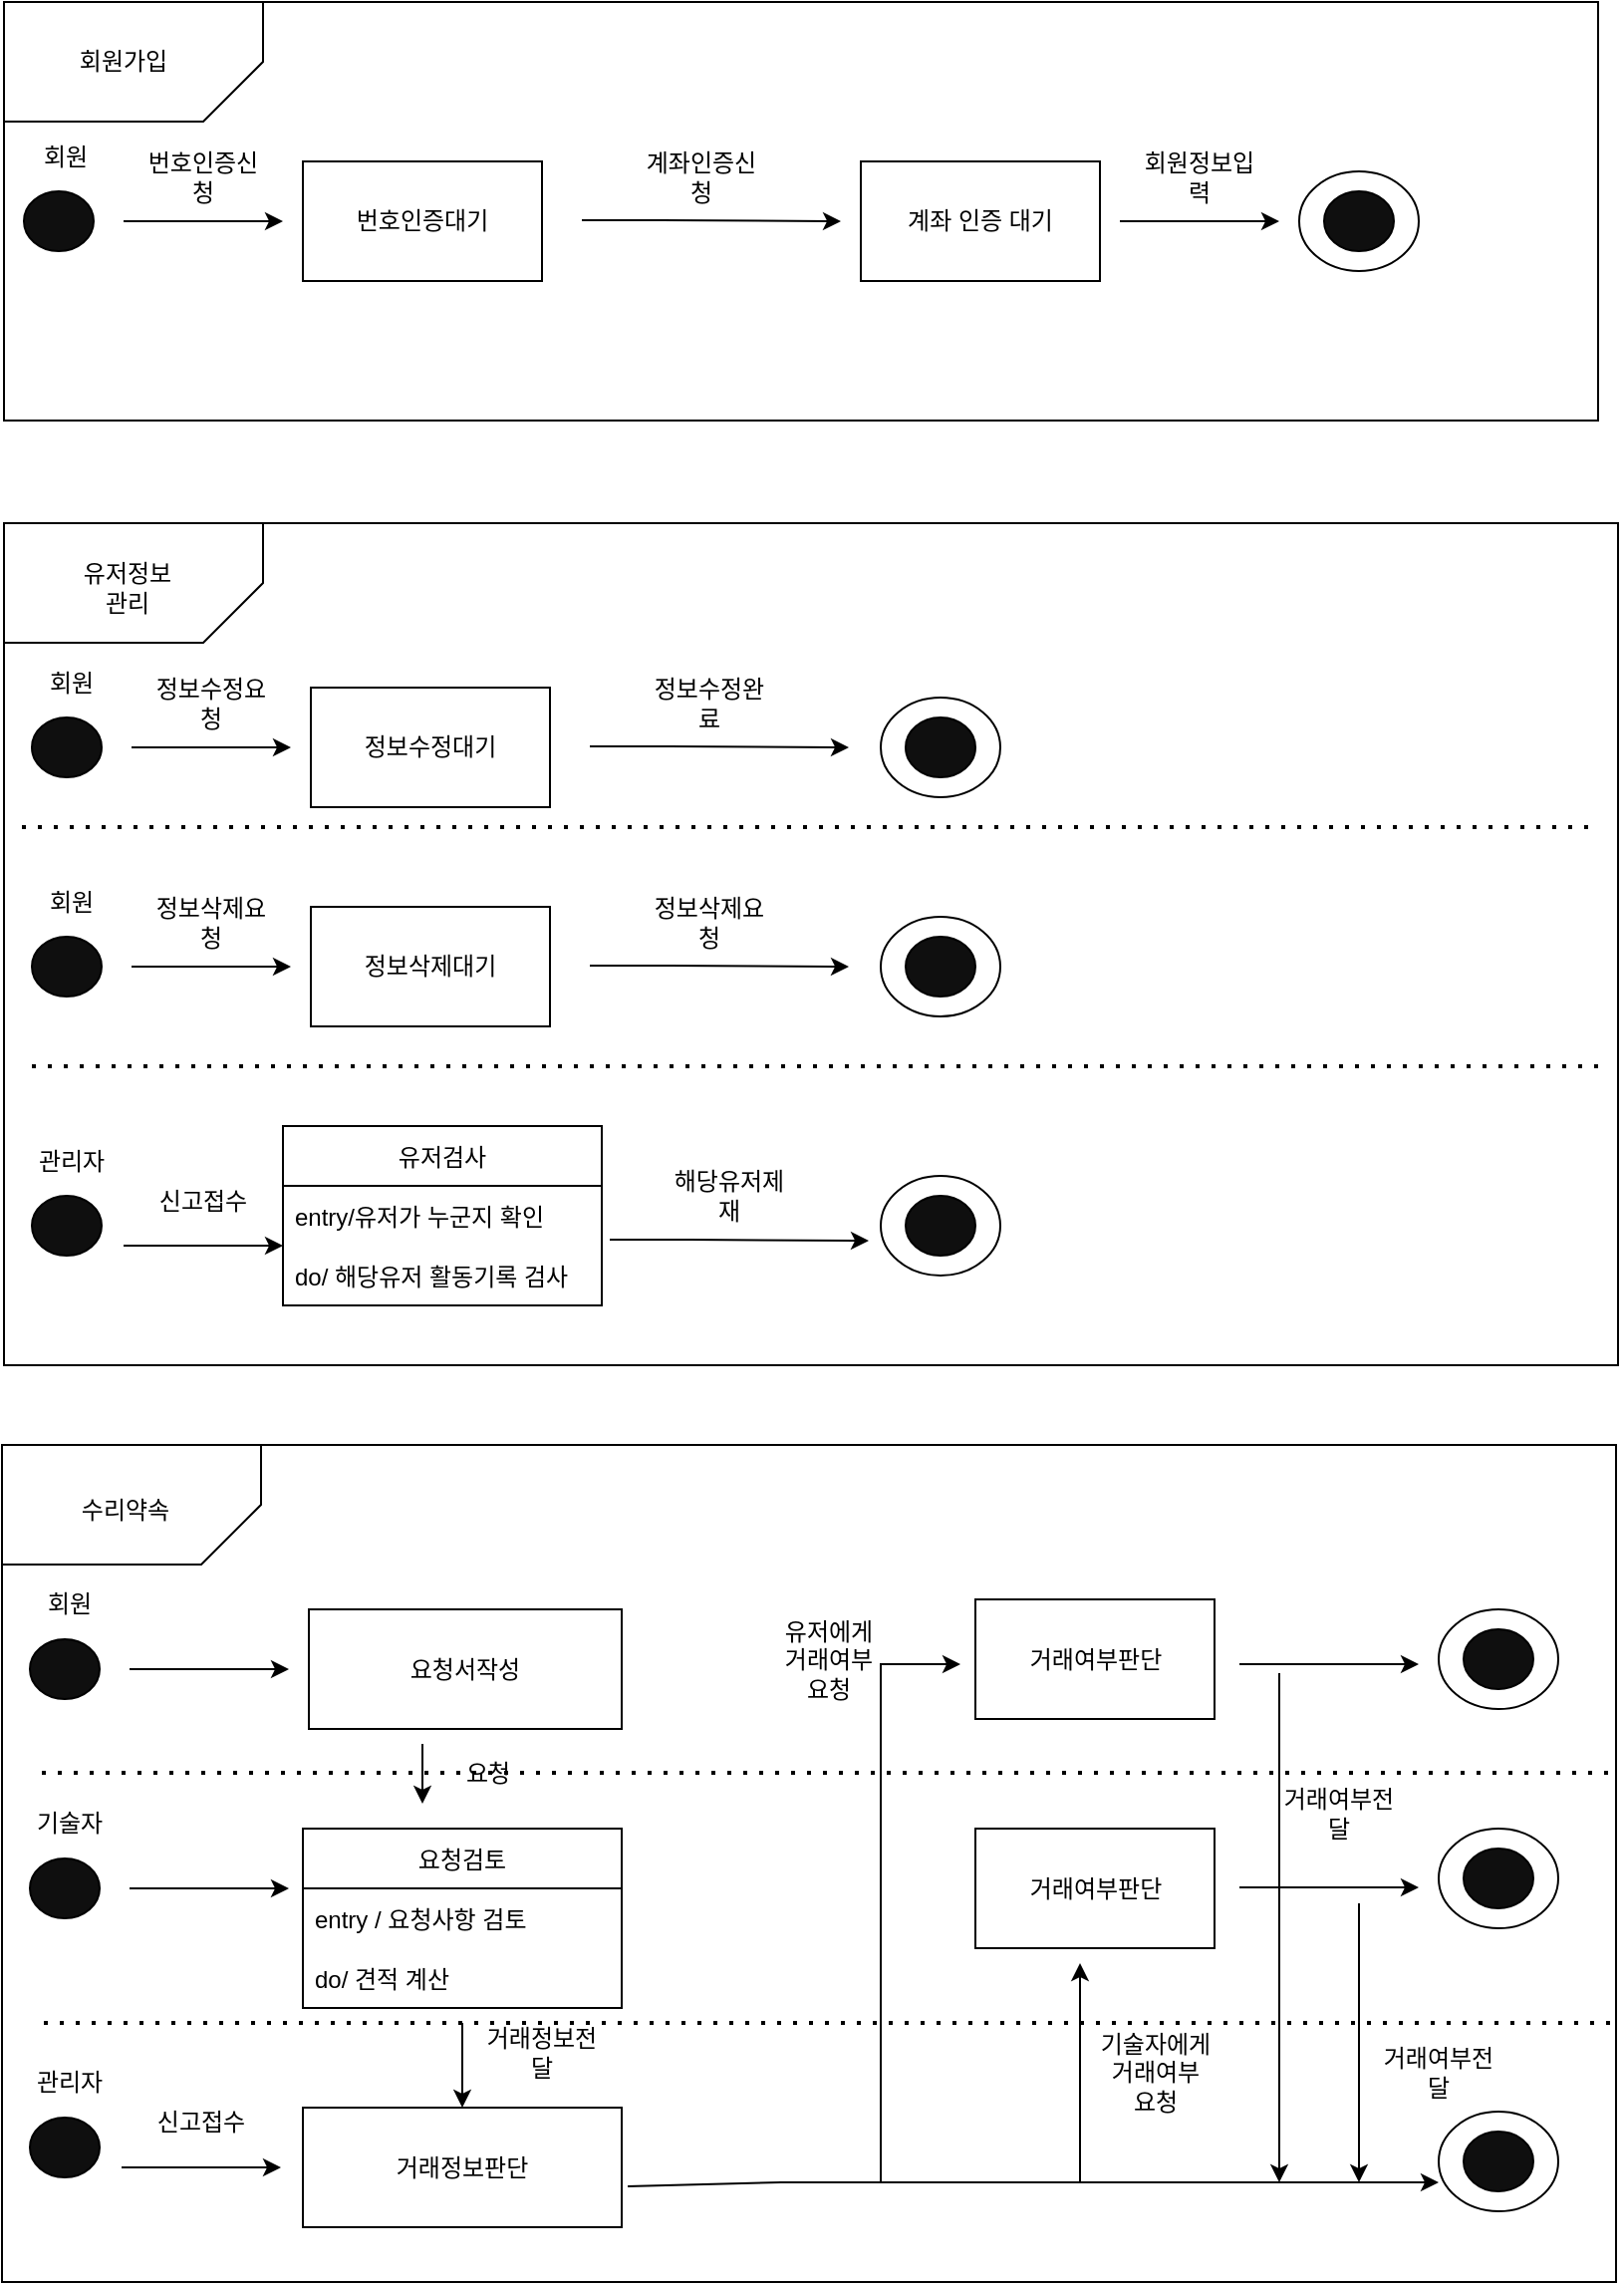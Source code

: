 <mxfile version="18.0.2" type="device"><diagram id="pJjr6ekW1hYh_InB4nEE" name="Page-1"><mxGraphModel dx="1422" dy="793" grid="1" gridSize="10" guides="1" tooltips="1" connect="1" arrows="1" fold="1" page="1" pageScale="1" pageWidth="827" pageHeight="1169" background="#ffffff" math="0" shadow="0"><root><mxCell id="0"/><mxCell id="1" parent="0"/><mxCell id="K4Qyvft8Jh-T9vlTF13v-56" value="" style="rounded=0;whiteSpace=wrap;html=1;strokeColor=#000000;fillColor=none;" parent="1" vertex="1"><mxGeometry x="9" y="780" width="810" height="420" as="geometry"/></mxCell><mxCell id="K4Qyvft8Jh-T9vlTF13v-13" value="" style="rounded=0;whiteSpace=wrap;html=1;strokeColor=#000000;fillColor=none;" parent="1" vertex="1"><mxGeometry x="10" y="56" width="800" height="210" as="geometry"/></mxCell><mxCell id="K4Qyvft8Jh-T9vlTF13v-1" value="번호인증대기" style="rounded=0;whiteSpace=wrap;html=1;" parent="1" vertex="1"><mxGeometry x="160" y="136" width="120" height="60" as="geometry"/></mxCell><mxCell id="K4Qyvft8Jh-T9vlTF13v-2" value="계좌 인증 대기" style="rounded=0;whiteSpace=wrap;html=1;" parent="1" vertex="1"><mxGeometry x="440" y="136" width="120" height="60" as="geometry"/></mxCell><mxCell id="K4Qyvft8Jh-T9vlTF13v-3" value="" style="endArrow=classic;html=1;rounded=0;" parent="1" edge="1"><mxGeometry width="50" height="50" relative="1" as="geometry"><mxPoint x="70" y="166" as="sourcePoint"/><mxPoint x="150" y="166" as="targetPoint"/><Array as="points"><mxPoint x="110" y="166"/></Array></mxGeometry></mxCell><mxCell id="K4Qyvft8Jh-T9vlTF13v-4" value="" style="endArrow=classic;html=1;rounded=0;" parent="1" edge="1"><mxGeometry width="50" height="50" relative="1" as="geometry"><mxPoint x="300" y="165.5" as="sourcePoint"/><mxPoint x="430" y="166" as="targetPoint"/><Array as="points"><mxPoint x="340" y="165.5"/></Array></mxGeometry></mxCell><mxCell id="K4Qyvft8Jh-T9vlTF13v-6" value="" style="endArrow=classic;html=1;rounded=0;" parent="1" edge="1"><mxGeometry width="50" height="50" relative="1" as="geometry"><mxPoint x="570" y="166" as="sourcePoint"/><mxPoint x="650" y="166" as="targetPoint"/><Array as="points"><mxPoint x="600" y="166"/></Array></mxGeometry></mxCell><mxCell id="K4Qyvft8Jh-T9vlTF13v-7" value="" style="ellipse;whiteSpace=wrap;html=1;" parent="1" vertex="1"><mxGeometry x="660" y="141" width="60" height="50" as="geometry"/></mxCell><mxCell id="K4Qyvft8Jh-T9vlTF13v-10" value="" style="ellipse;whiteSpace=wrap;html=1;strokeColor=#000000;fillColor=#0F0F0F;" parent="1" vertex="1"><mxGeometry x="672.5" y="151" width="35" height="30" as="geometry"/></mxCell><mxCell id="K4Qyvft8Jh-T9vlTF13v-11" value="" style="ellipse;whiteSpace=wrap;html=1;strokeColor=#000000;fillColor=#0F0F0F;" parent="1" vertex="1"><mxGeometry x="20" y="151" width="35" height="30" as="geometry"/></mxCell><mxCell id="K4Qyvft8Jh-T9vlTF13v-14" value="" style="shape=card;whiteSpace=wrap;html=1;strokeColor=#000000;fillColor=none;rotation=-180;" parent="1" vertex="1"><mxGeometry x="10" y="56" width="130" height="60" as="geometry"/></mxCell><mxCell id="K4Qyvft8Jh-T9vlTF13v-15" value="회원가입" style="text;html=1;strokeColor=none;fillColor=none;align=center;verticalAlign=middle;whiteSpace=wrap;rounded=0;" parent="1" vertex="1"><mxGeometry x="40" y="71" width="60" height="30" as="geometry"/></mxCell><mxCell id="K4Qyvft8Jh-T9vlTF13v-16" value="번호인증신청" style="text;html=1;strokeColor=none;fillColor=none;align=center;verticalAlign=middle;whiteSpace=wrap;rounded=0;" parent="1" vertex="1"><mxGeometry x="80" y="126" width="60" height="35" as="geometry"/></mxCell><mxCell id="K4Qyvft8Jh-T9vlTF13v-17" value="계좌인증신청" style="text;html=1;strokeColor=none;fillColor=none;align=center;verticalAlign=middle;whiteSpace=wrap;rounded=0;" parent="1" vertex="1"><mxGeometry x="330" y="126" width="60" height="35" as="geometry"/></mxCell><mxCell id="K4Qyvft8Jh-T9vlTF13v-18" value="회원정보입력" style="text;html=1;strokeColor=none;fillColor=none;align=center;verticalAlign=middle;whiteSpace=wrap;rounded=0;" parent="1" vertex="1"><mxGeometry x="580" y="126" width="60" height="35" as="geometry"/></mxCell><mxCell id="K4Qyvft8Jh-T9vlTF13v-19" value="정보수정대기" style="rounded=0;whiteSpace=wrap;html=1;" parent="1" vertex="1"><mxGeometry x="164" y="400" width="120" height="60" as="geometry"/></mxCell><mxCell id="K4Qyvft8Jh-T9vlTF13v-21" value="" style="endArrow=classic;html=1;rounded=0;" parent="1" edge="1"><mxGeometry width="50" height="50" relative="1" as="geometry"><mxPoint x="74" y="430" as="sourcePoint"/><mxPoint x="154" y="430" as="targetPoint"/><Array as="points"><mxPoint x="114" y="430"/></Array></mxGeometry></mxCell><mxCell id="K4Qyvft8Jh-T9vlTF13v-22" value="" style="endArrow=classic;html=1;rounded=0;" parent="1" edge="1"><mxGeometry width="50" height="50" relative="1" as="geometry"><mxPoint x="304" y="429.5" as="sourcePoint"/><mxPoint x="434" y="430" as="targetPoint"/><Array as="points"><mxPoint x="344" y="429.5"/></Array></mxGeometry></mxCell><mxCell id="K4Qyvft8Jh-T9vlTF13v-24" value="" style="ellipse;whiteSpace=wrap;html=1;" parent="1" vertex="1"><mxGeometry x="450" y="405" width="60" height="50" as="geometry"/></mxCell><mxCell id="K4Qyvft8Jh-T9vlTF13v-25" value="" style="ellipse;whiteSpace=wrap;html=1;strokeColor=#000000;fillColor=#0F0F0F;" parent="1" vertex="1"><mxGeometry x="462.5" y="415" width="35" height="30" as="geometry"/></mxCell><mxCell id="K4Qyvft8Jh-T9vlTF13v-26" value="" style="ellipse;whiteSpace=wrap;html=1;strokeColor=#000000;fillColor=#0F0F0F;" parent="1" vertex="1"><mxGeometry x="24" y="415" width="35" height="30" as="geometry"/></mxCell><mxCell id="K4Qyvft8Jh-T9vlTF13v-27" value="" style="rounded=0;whiteSpace=wrap;html=1;strokeColor=#000000;fillColor=none;" parent="1" vertex="1"><mxGeometry x="10" y="317.5" width="810" height="422.5" as="geometry"/></mxCell><mxCell id="K4Qyvft8Jh-T9vlTF13v-28" value="" style="shape=card;whiteSpace=wrap;html=1;strokeColor=#000000;fillColor=none;rotation=-180;" parent="1" vertex="1"><mxGeometry x="10" y="317.5" width="130" height="60" as="geometry"/></mxCell><mxCell id="K4Qyvft8Jh-T9vlTF13v-29" value="유저정보관리" style="text;html=1;strokeColor=none;fillColor=none;align=center;verticalAlign=middle;whiteSpace=wrap;rounded=0;" parent="1" vertex="1"><mxGeometry x="44" y="335" width="56" height="30" as="geometry"/></mxCell><mxCell id="K4Qyvft8Jh-T9vlTF13v-30" value="정보수정요청" style="text;html=1;strokeColor=none;fillColor=none;align=center;verticalAlign=middle;whiteSpace=wrap;rounded=0;" parent="1" vertex="1"><mxGeometry x="84" y="390" width="60" height="35" as="geometry"/></mxCell><mxCell id="K4Qyvft8Jh-T9vlTF13v-31" value="정보수정완료" style="text;html=1;strokeColor=none;fillColor=none;align=center;verticalAlign=middle;whiteSpace=wrap;rounded=0;" parent="1" vertex="1"><mxGeometry x="334" y="390" width="60" height="35" as="geometry"/></mxCell><mxCell id="K4Qyvft8Jh-T9vlTF13v-33" value="회원" style="text;html=1;strokeColor=none;fillColor=none;align=center;verticalAlign=middle;whiteSpace=wrap;rounded=0;" parent="1" vertex="1"><mxGeometry x="14" y="380" width="60" height="35" as="geometry"/></mxCell><mxCell id="K4Qyvft8Jh-T9vlTF13v-34" value="정보삭제대기" style="rounded=0;whiteSpace=wrap;html=1;" parent="1" vertex="1"><mxGeometry x="164" y="510" width="120" height="60" as="geometry"/></mxCell><mxCell id="K4Qyvft8Jh-T9vlTF13v-35" value="" style="endArrow=classic;html=1;rounded=0;" parent="1" edge="1"><mxGeometry width="50" height="50" relative="1" as="geometry"><mxPoint x="74" y="540" as="sourcePoint"/><mxPoint x="154" y="540" as="targetPoint"/><Array as="points"><mxPoint x="114" y="540"/></Array></mxGeometry></mxCell><mxCell id="K4Qyvft8Jh-T9vlTF13v-36" value="" style="endArrow=classic;html=1;rounded=0;" parent="1" edge="1"><mxGeometry width="50" height="50" relative="1" as="geometry"><mxPoint x="304" y="539.5" as="sourcePoint"/><mxPoint x="434" y="540" as="targetPoint"/><Array as="points"><mxPoint x="344" y="539.5"/></Array></mxGeometry></mxCell><mxCell id="K4Qyvft8Jh-T9vlTF13v-37" value="" style="ellipse;whiteSpace=wrap;html=1;" parent="1" vertex="1"><mxGeometry x="450" y="515" width="60" height="50" as="geometry"/></mxCell><mxCell id="K4Qyvft8Jh-T9vlTF13v-38" value="" style="ellipse;whiteSpace=wrap;html=1;strokeColor=#000000;fillColor=#0F0F0F;" parent="1" vertex="1"><mxGeometry x="462.5" y="525" width="35" height="30" as="geometry"/></mxCell><mxCell id="K4Qyvft8Jh-T9vlTF13v-39" value="" style="ellipse;whiteSpace=wrap;html=1;strokeColor=#000000;fillColor=#0F0F0F;" parent="1" vertex="1"><mxGeometry x="24" y="525" width="35" height="30" as="geometry"/></mxCell><mxCell id="K4Qyvft8Jh-T9vlTF13v-40" value="정보삭제요청" style="text;html=1;strokeColor=none;fillColor=none;align=center;verticalAlign=middle;whiteSpace=wrap;rounded=0;" parent="1" vertex="1"><mxGeometry x="84" y="500" width="60" height="35" as="geometry"/></mxCell><mxCell id="K4Qyvft8Jh-T9vlTF13v-41" value="정보삭제요청" style="text;html=1;strokeColor=none;fillColor=none;align=center;verticalAlign=middle;whiteSpace=wrap;rounded=0;" parent="1" vertex="1"><mxGeometry x="334" y="500" width="60" height="35" as="geometry"/></mxCell><mxCell id="K4Qyvft8Jh-T9vlTF13v-42" value="회원" style="text;html=1;strokeColor=none;fillColor=none;align=center;verticalAlign=middle;whiteSpace=wrap;rounded=0;" parent="1" vertex="1"><mxGeometry x="14" y="490" width="60" height="35" as="geometry"/></mxCell><mxCell id="K4Qyvft8Jh-T9vlTF13v-43" value="유저검사" style="swimlane;fontStyle=0;childLayout=stackLayout;horizontal=1;startSize=30;horizontalStack=0;resizeParent=1;resizeParentMax=0;resizeLast=0;collapsible=1;marginBottom=0;strokeColor=#000000;fillColor=none;" parent="1" vertex="1"><mxGeometry x="150" y="620" width="160" height="90" as="geometry"><mxRectangle x="150" y="620" width="80" height="30" as="alternateBounds"/></mxGeometry></mxCell><mxCell id="K4Qyvft8Jh-T9vlTF13v-45" value="entry/유저가 누군지 확인" style="text;strokeColor=none;fillColor=none;align=left;verticalAlign=middle;spacingLeft=4;spacingRight=4;overflow=hidden;points=[[0,0.5],[1,0.5]];portConstraint=eastwest;rotatable=0;" parent="K4Qyvft8Jh-T9vlTF13v-43" vertex="1"><mxGeometry y="30" width="160" height="30" as="geometry"/></mxCell><mxCell id="K4Qyvft8Jh-T9vlTF13v-46" value="do/ 해당유저 활동기록 검사" style="text;strokeColor=none;fillColor=none;align=left;verticalAlign=middle;spacingLeft=4;spacingRight=4;overflow=hidden;points=[[0,0.5],[1,0.5]];portConstraint=eastwest;rotatable=0;" parent="K4Qyvft8Jh-T9vlTF13v-43" vertex="1"><mxGeometry y="60" width="160" height="30" as="geometry"/></mxCell><mxCell id="K4Qyvft8Jh-T9vlTF13v-47" value="" style="ellipse;whiteSpace=wrap;html=1;strokeColor=#000000;fillColor=#0F0F0F;" parent="1" vertex="1"><mxGeometry x="24" y="655" width="35" height="30" as="geometry"/></mxCell><mxCell id="K4Qyvft8Jh-T9vlTF13v-48" value="관리자" style="text;html=1;strokeColor=none;fillColor=none;align=center;verticalAlign=middle;whiteSpace=wrap;rounded=0;" parent="1" vertex="1"><mxGeometry x="14" y="620" width="60" height="35" as="geometry"/></mxCell><mxCell id="K4Qyvft8Jh-T9vlTF13v-49" value="" style="endArrow=classic;html=1;rounded=0;" parent="1" edge="1"><mxGeometry width="50" height="50" relative="1" as="geometry"><mxPoint x="70" y="680" as="sourcePoint"/><mxPoint x="150" y="680" as="targetPoint"/><Array as="points"><mxPoint x="110" y="680"/></Array></mxGeometry></mxCell><mxCell id="K4Qyvft8Jh-T9vlTF13v-50" value="신고접수" style="text;html=1;strokeColor=none;fillColor=none;align=center;verticalAlign=middle;whiteSpace=wrap;rounded=0;" parent="1" vertex="1"><mxGeometry x="80" y="640" width="60" height="35" as="geometry"/></mxCell><mxCell id="K4Qyvft8Jh-T9vlTF13v-52" value="" style="endArrow=classic;html=1;rounded=0;" parent="1" edge="1"><mxGeometry width="50" height="50" relative="1" as="geometry"><mxPoint x="314" y="677" as="sourcePoint"/><mxPoint x="444" y="677.5" as="targetPoint"/><Array as="points"><mxPoint x="354" y="677"/></Array></mxGeometry></mxCell><mxCell id="K4Qyvft8Jh-T9vlTF13v-53" value="" style="ellipse;whiteSpace=wrap;html=1;" parent="1" vertex="1"><mxGeometry x="450" y="645" width="60" height="50" as="geometry"/></mxCell><mxCell id="K4Qyvft8Jh-T9vlTF13v-54" value="" style="ellipse;whiteSpace=wrap;html=1;strokeColor=#000000;fillColor=#0F0F0F;" parent="1" vertex="1"><mxGeometry x="462.5" y="655" width="35" height="30" as="geometry"/></mxCell><mxCell id="K4Qyvft8Jh-T9vlTF13v-55" value="해당유저제재" style="text;html=1;strokeColor=none;fillColor=none;align=center;verticalAlign=middle;whiteSpace=wrap;rounded=0;" parent="1" vertex="1"><mxGeometry x="344" y="637.5" width="60" height="35" as="geometry"/></mxCell><mxCell id="K4Qyvft8Jh-T9vlTF13v-121" value="요청서작성" style="rounded=0;whiteSpace=wrap;html=1;" parent="1" vertex="1"><mxGeometry x="163" y="862.5" width="157" height="60" as="geometry"/></mxCell><mxCell id="K4Qyvft8Jh-T9vlTF13v-122" value="" style="endArrow=classic;html=1;rounded=0;" parent="1" edge="1"><mxGeometry width="50" height="50" relative="1" as="geometry"><mxPoint x="73" y="892.5" as="sourcePoint"/><mxPoint x="153" y="892.5" as="targetPoint"/><Array as="points"><mxPoint x="113" y="892.5"/></Array></mxGeometry></mxCell><mxCell id="K4Qyvft8Jh-T9vlTF13v-124" value="" style="ellipse;whiteSpace=wrap;html=1;" parent="1" vertex="1"><mxGeometry x="730" y="862.5" width="60" height="50" as="geometry"/></mxCell><mxCell id="K4Qyvft8Jh-T9vlTF13v-125" value="" style="ellipse;whiteSpace=wrap;html=1;strokeColor=#000000;fillColor=#0F0F0F;" parent="1" vertex="1"><mxGeometry x="742.5" y="872.5" width="35" height="30" as="geometry"/></mxCell><mxCell id="K4Qyvft8Jh-T9vlTF13v-126" value="" style="ellipse;whiteSpace=wrap;html=1;strokeColor=#000000;fillColor=#0F0F0F;" parent="1" vertex="1"><mxGeometry x="23" y="877.5" width="35" height="30" as="geometry"/></mxCell><mxCell id="K4Qyvft8Jh-T9vlTF13v-128" value="" style="shape=card;whiteSpace=wrap;html=1;strokeColor=#000000;fillColor=none;rotation=-180;" parent="1" vertex="1"><mxGeometry x="9" y="780" width="130" height="60" as="geometry"/></mxCell><mxCell id="K4Qyvft8Jh-T9vlTF13v-129" value="수리약속" style="text;html=1;strokeColor=none;fillColor=none;align=center;verticalAlign=middle;whiteSpace=wrap;rounded=0;" parent="1" vertex="1"><mxGeometry x="43" y="797.5" width="56" height="30" as="geometry"/></mxCell><mxCell id="K4Qyvft8Jh-T9vlTF13v-132" value="회원" style="text;html=1;strokeColor=none;fillColor=none;align=center;verticalAlign=middle;whiteSpace=wrap;rounded=0;" parent="1" vertex="1"><mxGeometry x="13" y="842.5" width="60" height="35" as="geometry"/></mxCell><mxCell id="K4Qyvft8Jh-T9vlTF13v-134" value="" style="endArrow=classic;html=1;rounded=0;" parent="1" edge="1"><mxGeometry width="50" height="50" relative="1" as="geometry"><mxPoint x="73" y="1002.5" as="sourcePoint"/><mxPoint x="153" y="1002.5" as="targetPoint"/><Array as="points"><mxPoint x="113" y="1002.5"/></Array></mxGeometry></mxCell><mxCell id="K4Qyvft8Jh-T9vlTF13v-136" value="" style="ellipse;whiteSpace=wrap;html=1;" parent="1" vertex="1"><mxGeometry x="730" y="972.5" width="60" height="50" as="geometry"/></mxCell><mxCell id="K4Qyvft8Jh-T9vlTF13v-137" value="" style="ellipse;whiteSpace=wrap;html=1;strokeColor=#000000;fillColor=#0F0F0F;" parent="1" vertex="1"><mxGeometry x="742.5" y="982.5" width="35" height="30" as="geometry"/></mxCell><mxCell id="K4Qyvft8Jh-T9vlTF13v-138" value="" style="ellipse;whiteSpace=wrap;html=1;strokeColor=#000000;fillColor=#0F0F0F;" parent="1" vertex="1"><mxGeometry x="23" y="987.5" width="35" height="30" as="geometry"/></mxCell><mxCell id="K4Qyvft8Jh-T9vlTF13v-141" value="기술자" style="text;html=1;strokeColor=none;fillColor=none;align=center;verticalAlign=middle;whiteSpace=wrap;rounded=0;" parent="1" vertex="1"><mxGeometry x="13" y="952.5" width="60" height="35" as="geometry"/></mxCell><mxCell id="K4Qyvft8Jh-T9vlTF13v-145" value="" style="ellipse;whiteSpace=wrap;html=1;strokeColor=#000000;fillColor=#0F0F0F;" parent="1" vertex="1"><mxGeometry x="23" y="1117.5" width="35" height="30" as="geometry"/></mxCell><mxCell id="K4Qyvft8Jh-T9vlTF13v-146" value="관리자" style="text;html=1;strokeColor=none;fillColor=none;align=center;verticalAlign=middle;whiteSpace=wrap;rounded=0;" parent="1" vertex="1"><mxGeometry x="13" y="1082.5" width="60" height="35" as="geometry"/></mxCell><mxCell id="K4Qyvft8Jh-T9vlTF13v-147" value="" style="endArrow=classic;html=1;rounded=0;" parent="1" edge="1"><mxGeometry width="50" height="50" relative="1" as="geometry"><mxPoint x="69" y="1142.5" as="sourcePoint"/><mxPoint x="149" y="1142.5" as="targetPoint"/><Array as="points"><mxPoint x="109" y="1142.5"/></Array></mxGeometry></mxCell><mxCell id="K4Qyvft8Jh-T9vlTF13v-148" value="신고접수" style="text;html=1;strokeColor=none;fillColor=none;align=center;verticalAlign=middle;whiteSpace=wrap;rounded=0;" parent="1" vertex="1"><mxGeometry x="79" y="1102.5" width="60" height="35" as="geometry"/></mxCell><mxCell id="K4Qyvft8Jh-T9vlTF13v-149" value="" style="endArrow=classic;html=1;rounded=0;exitX=1.019;exitY=0.658;exitDx=0;exitDy=0;exitPerimeter=0;" parent="1" source="K4Qyvft8Jh-T9vlTF13v-159" edge="1"><mxGeometry width="50" height="50" relative="1" as="geometry"><mxPoint x="340" y="1150" as="sourcePoint"/><mxPoint x="550" y="1040" as="targetPoint"/><Array as="points"><mxPoint x="400" y="1150"/><mxPoint x="550" y="1150"/></Array></mxGeometry></mxCell><mxCell id="K4Qyvft8Jh-T9vlTF13v-150" value="" style="ellipse;whiteSpace=wrap;html=1;" parent="1" vertex="1"><mxGeometry x="730" y="1114.5" width="60" height="50" as="geometry"/></mxCell><mxCell id="K4Qyvft8Jh-T9vlTF13v-151" value="" style="ellipse;whiteSpace=wrap;html=1;strokeColor=#000000;fillColor=#0F0F0F;" parent="1" vertex="1"><mxGeometry x="742.5" y="1124.5" width="35" height="30" as="geometry"/></mxCell><mxCell id="K4Qyvft8Jh-T9vlTF13v-152" value="기술자에게 거래여부 요청" style="text;html=1;strokeColor=none;fillColor=none;align=center;verticalAlign=middle;whiteSpace=wrap;rounded=0;" parent="1" vertex="1"><mxGeometry x="557.5" y="1077.5" width="60" height="35" as="geometry"/></mxCell><mxCell id="K4Qyvft8Jh-T9vlTF13v-153" value="" style="endArrow=classic;html=1;rounded=0;" parent="1" edge="1"><mxGeometry width="50" height="50" relative="1" as="geometry"><mxPoint x="220" y="930" as="sourcePoint"/><mxPoint x="220" y="960" as="targetPoint"/><Array as="points"><mxPoint x="220" y="930"/></Array></mxGeometry></mxCell><mxCell id="K4Qyvft8Jh-T9vlTF13v-154" value="요청" style="text;html=1;strokeColor=none;fillColor=none;align=center;verticalAlign=middle;whiteSpace=wrap;rounded=0;" parent="1" vertex="1"><mxGeometry x="223" y="927.5" width="60" height="35" as="geometry"/></mxCell><mxCell id="K4Qyvft8Jh-T9vlTF13v-156" value="요청검토" style="swimlane;fontStyle=0;childLayout=stackLayout;horizontal=1;startSize=30;horizontalStack=0;resizeParent=1;resizeParentMax=0;resizeLast=0;collapsible=1;marginBottom=0;strokeColor=#000000;fillColor=none;" parent="1" vertex="1"><mxGeometry x="160" y="972.5" width="160" height="90" as="geometry"/></mxCell><mxCell id="K4Qyvft8Jh-T9vlTF13v-157" value="entry / 요청사항 검토" style="text;strokeColor=none;fillColor=none;align=left;verticalAlign=middle;spacingLeft=4;spacingRight=4;overflow=hidden;points=[[0,0.5],[1,0.5]];portConstraint=eastwest;rotatable=0;" parent="K4Qyvft8Jh-T9vlTF13v-156" vertex="1"><mxGeometry y="30" width="160" height="30" as="geometry"/></mxCell><mxCell id="K4Qyvft8Jh-T9vlTF13v-158" value="do/ 견적 계산" style="text;strokeColor=none;fillColor=none;align=left;verticalAlign=middle;spacingLeft=4;spacingRight=4;overflow=hidden;points=[[0,0.5],[1,0.5]];portConstraint=eastwest;rotatable=0;" parent="K4Qyvft8Jh-T9vlTF13v-156" vertex="1"><mxGeometry y="60" width="160" height="30" as="geometry"/></mxCell><mxCell id="K4Qyvft8Jh-T9vlTF13v-159" value="거래정보판단" style="rounded=0;whiteSpace=wrap;html=1;" parent="1" vertex="1"><mxGeometry x="160" y="1112.5" width="160" height="60" as="geometry"/></mxCell><mxCell id="K4Qyvft8Jh-T9vlTF13v-160" value="거래여부판단" style="rounded=0;whiteSpace=wrap;html=1;" parent="1" vertex="1"><mxGeometry x="497.5" y="857.5" width="120" height="60" as="geometry"/></mxCell><mxCell id="K4Qyvft8Jh-T9vlTF13v-161" value="거래여부판단" style="rounded=0;whiteSpace=wrap;html=1;" parent="1" vertex="1"><mxGeometry x="497.5" y="972.5" width="120" height="60" as="geometry"/></mxCell><mxCell id="K4Qyvft8Jh-T9vlTF13v-162" value="" style="endArrow=classic;html=1;rounded=0;" parent="1" edge="1"><mxGeometry width="50" height="50" relative="1" as="geometry"><mxPoint x="450" y="1150" as="sourcePoint"/><mxPoint x="490" y="890" as="targetPoint"/><Array as="points"><mxPoint x="450" y="890"/></Array></mxGeometry></mxCell><mxCell id="K4Qyvft8Jh-T9vlTF13v-163" value="유저에게 거래여부 요청" style="text;html=1;strokeColor=none;fillColor=none;align=center;verticalAlign=middle;whiteSpace=wrap;rounded=0;" parent="1" vertex="1"><mxGeometry x="394" y="870" width="60" height="35" as="geometry"/></mxCell><mxCell id="K4Qyvft8Jh-T9vlTF13v-165" value="" style="endArrow=classic;html=1;rounded=0;" parent="1" edge="1"><mxGeometry width="50" height="50" relative="1" as="geometry"><mxPoint x="630" y="890" as="sourcePoint"/><mxPoint x="720" y="890" as="targetPoint"/><Array as="points"/></mxGeometry></mxCell><mxCell id="K4Qyvft8Jh-T9vlTF13v-166" value="" style="endArrow=classic;html=1;rounded=0;" parent="1" edge="1"><mxGeometry width="50" height="50" relative="1" as="geometry"><mxPoint x="630" y="1002" as="sourcePoint"/><mxPoint x="720" y="1002" as="targetPoint"/><Array as="points"/></mxGeometry></mxCell><mxCell id="K4Qyvft8Jh-T9vlTF13v-167" value="" style="endArrow=classic;html=1;rounded=0;startArrow=none;" parent="1" edge="1"><mxGeometry width="50" height="50" relative="1" as="geometry"><mxPoint x="550" y="1150" as="sourcePoint"/><mxPoint x="730" y="1150" as="targetPoint"/><Array as="points"><mxPoint x="690" y="1150"/></Array></mxGeometry></mxCell><mxCell id="K4Qyvft8Jh-T9vlTF13v-170" value="" style="endArrow=none;dashed=1;html=1;dashPattern=1 3;strokeWidth=2;rounded=0;" parent="1" edge="1"><mxGeometry width="50" height="50" relative="1" as="geometry"><mxPoint x="29" y="944.5" as="sourcePoint"/><mxPoint x="819" y="944.5" as="targetPoint"/></mxGeometry></mxCell><mxCell id="K4Qyvft8Jh-T9vlTF13v-171" value="" style="endArrow=none;dashed=1;html=1;dashPattern=1 3;strokeWidth=2;rounded=0;" parent="1" edge="1"><mxGeometry width="50" height="50" relative="1" as="geometry"><mxPoint x="30" y="1070" as="sourcePoint"/><mxPoint x="820" y="1070" as="targetPoint"/></mxGeometry></mxCell><mxCell id="K4Qyvft8Jh-T9vlTF13v-172" value="회원" style="text;html=1;strokeColor=none;fillColor=none;align=center;verticalAlign=middle;whiteSpace=wrap;rounded=0;" parent="1" vertex="1"><mxGeometry x="10.5" y="116" width="60" height="35" as="geometry"/></mxCell><mxCell id="K4Qyvft8Jh-T9vlTF13v-173" value="" style="endArrow=none;dashed=1;html=1;dashPattern=1 3;strokeWidth=2;rounded=0;" parent="1" edge="1"><mxGeometry width="50" height="50" relative="1" as="geometry"><mxPoint x="24" y="590" as="sourcePoint"/><mxPoint x="814.0" y="590" as="targetPoint"/></mxGeometry></mxCell><mxCell id="K4Qyvft8Jh-T9vlTF13v-174" value="" style="endArrow=none;dashed=1;html=1;dashPattern=1 3;strokeWidth=2;rounded=0;" parent="1" edge="1"><mxGeometry width="50" height="50" relative="1" as="geometry"><mxPoint x="19" y="470" as="sourcePoint"/><mxPoint x="809.0" y="470" as="targetPoint"/></mxGeometry></mxCell><mxCell id="K4Qyvft8Jh-T9vlTF13v-175" value="" style="endArrow=classic;html=1;rounded=0;entryX=0.5;entryY=0;entryDx=0;entryDy=0;" parent="1" target="K4Qyvft8Jh-T9vlTF13v-159" edge="1"><mxGeometry width="50" height="50" relative="1" as="geometry"><mxPoint x="240" y="1070" as="sourcePoint"/><mxPoint x="230" y="970" as="targetPoint"/><Array as="points"><mxPoint x="240" y="1090"/></Array></mxGeometry></mxCell><mxCell id="K4Qyvft8Jh-T9vlTF13v-176" value="거래정보전달" style="text;html=1;strokeColor=none;fillColor=none;align=center;verticalAlign=middle;whiteSpace=wrap;rounded=0;" parent="1" vertex="1"><mxGeometry x="250" y="1067.5" width="60" height="35" as="geometry"/></mxCell><mxCell id="ymzvWHn-TkwkfmeO05RL-3" value="" style="endArrow=classic;html=1;rounded=0;" edge="1" parent="1"><mxGeometry width="50" height="50" relative="1" as="geometry"><mxPoint x="650" y="894.5" as="sourcePoint"/><mxPoint x="650" y="1150" as="targetPoint"/></mxGeometry></mxCell><mxCell id="ymzvWHn-TkwkfmeO05RL-5" value="" style="endArrow=classic;html=1;rounded=0;" edge="1" parent="1"><mxGeometry width="50" height="50" relative="1" as="geometry"><mxPoint x="690" y="1010" as="sourcePoint"/><mxPoint x="690" y="1150" as="targetPoint"/></mxGeometry></mxCell><mxCell id="ymzvWHn-TkwkfmeO05RL-6" value="거래여부전달" style="text;html=1;strokeColor=none;fillColor=none;align=center;verticalAlign=middle;whiteSpace=wrap;rounded=0;" vertex="1" parent="1"><mxGeometry x="650" y="947.5" width="60" height="35" as="geometry"/></mxCell><mxCell id="ymzvWHn-TkwkfmeO05RL-7" value="거래여부전달" style="text;html=1;strokeColor=none;fillColor=none;align=center;verticalAlign=middle;whiteSpace=wrap;rounded=0;" vertex="1" parent="1"><mxGeometry x="700" y="1077.5" width="60" height="35" as="geometry"/></mxCell></root></mxGraphModel></diagram></mxfile>